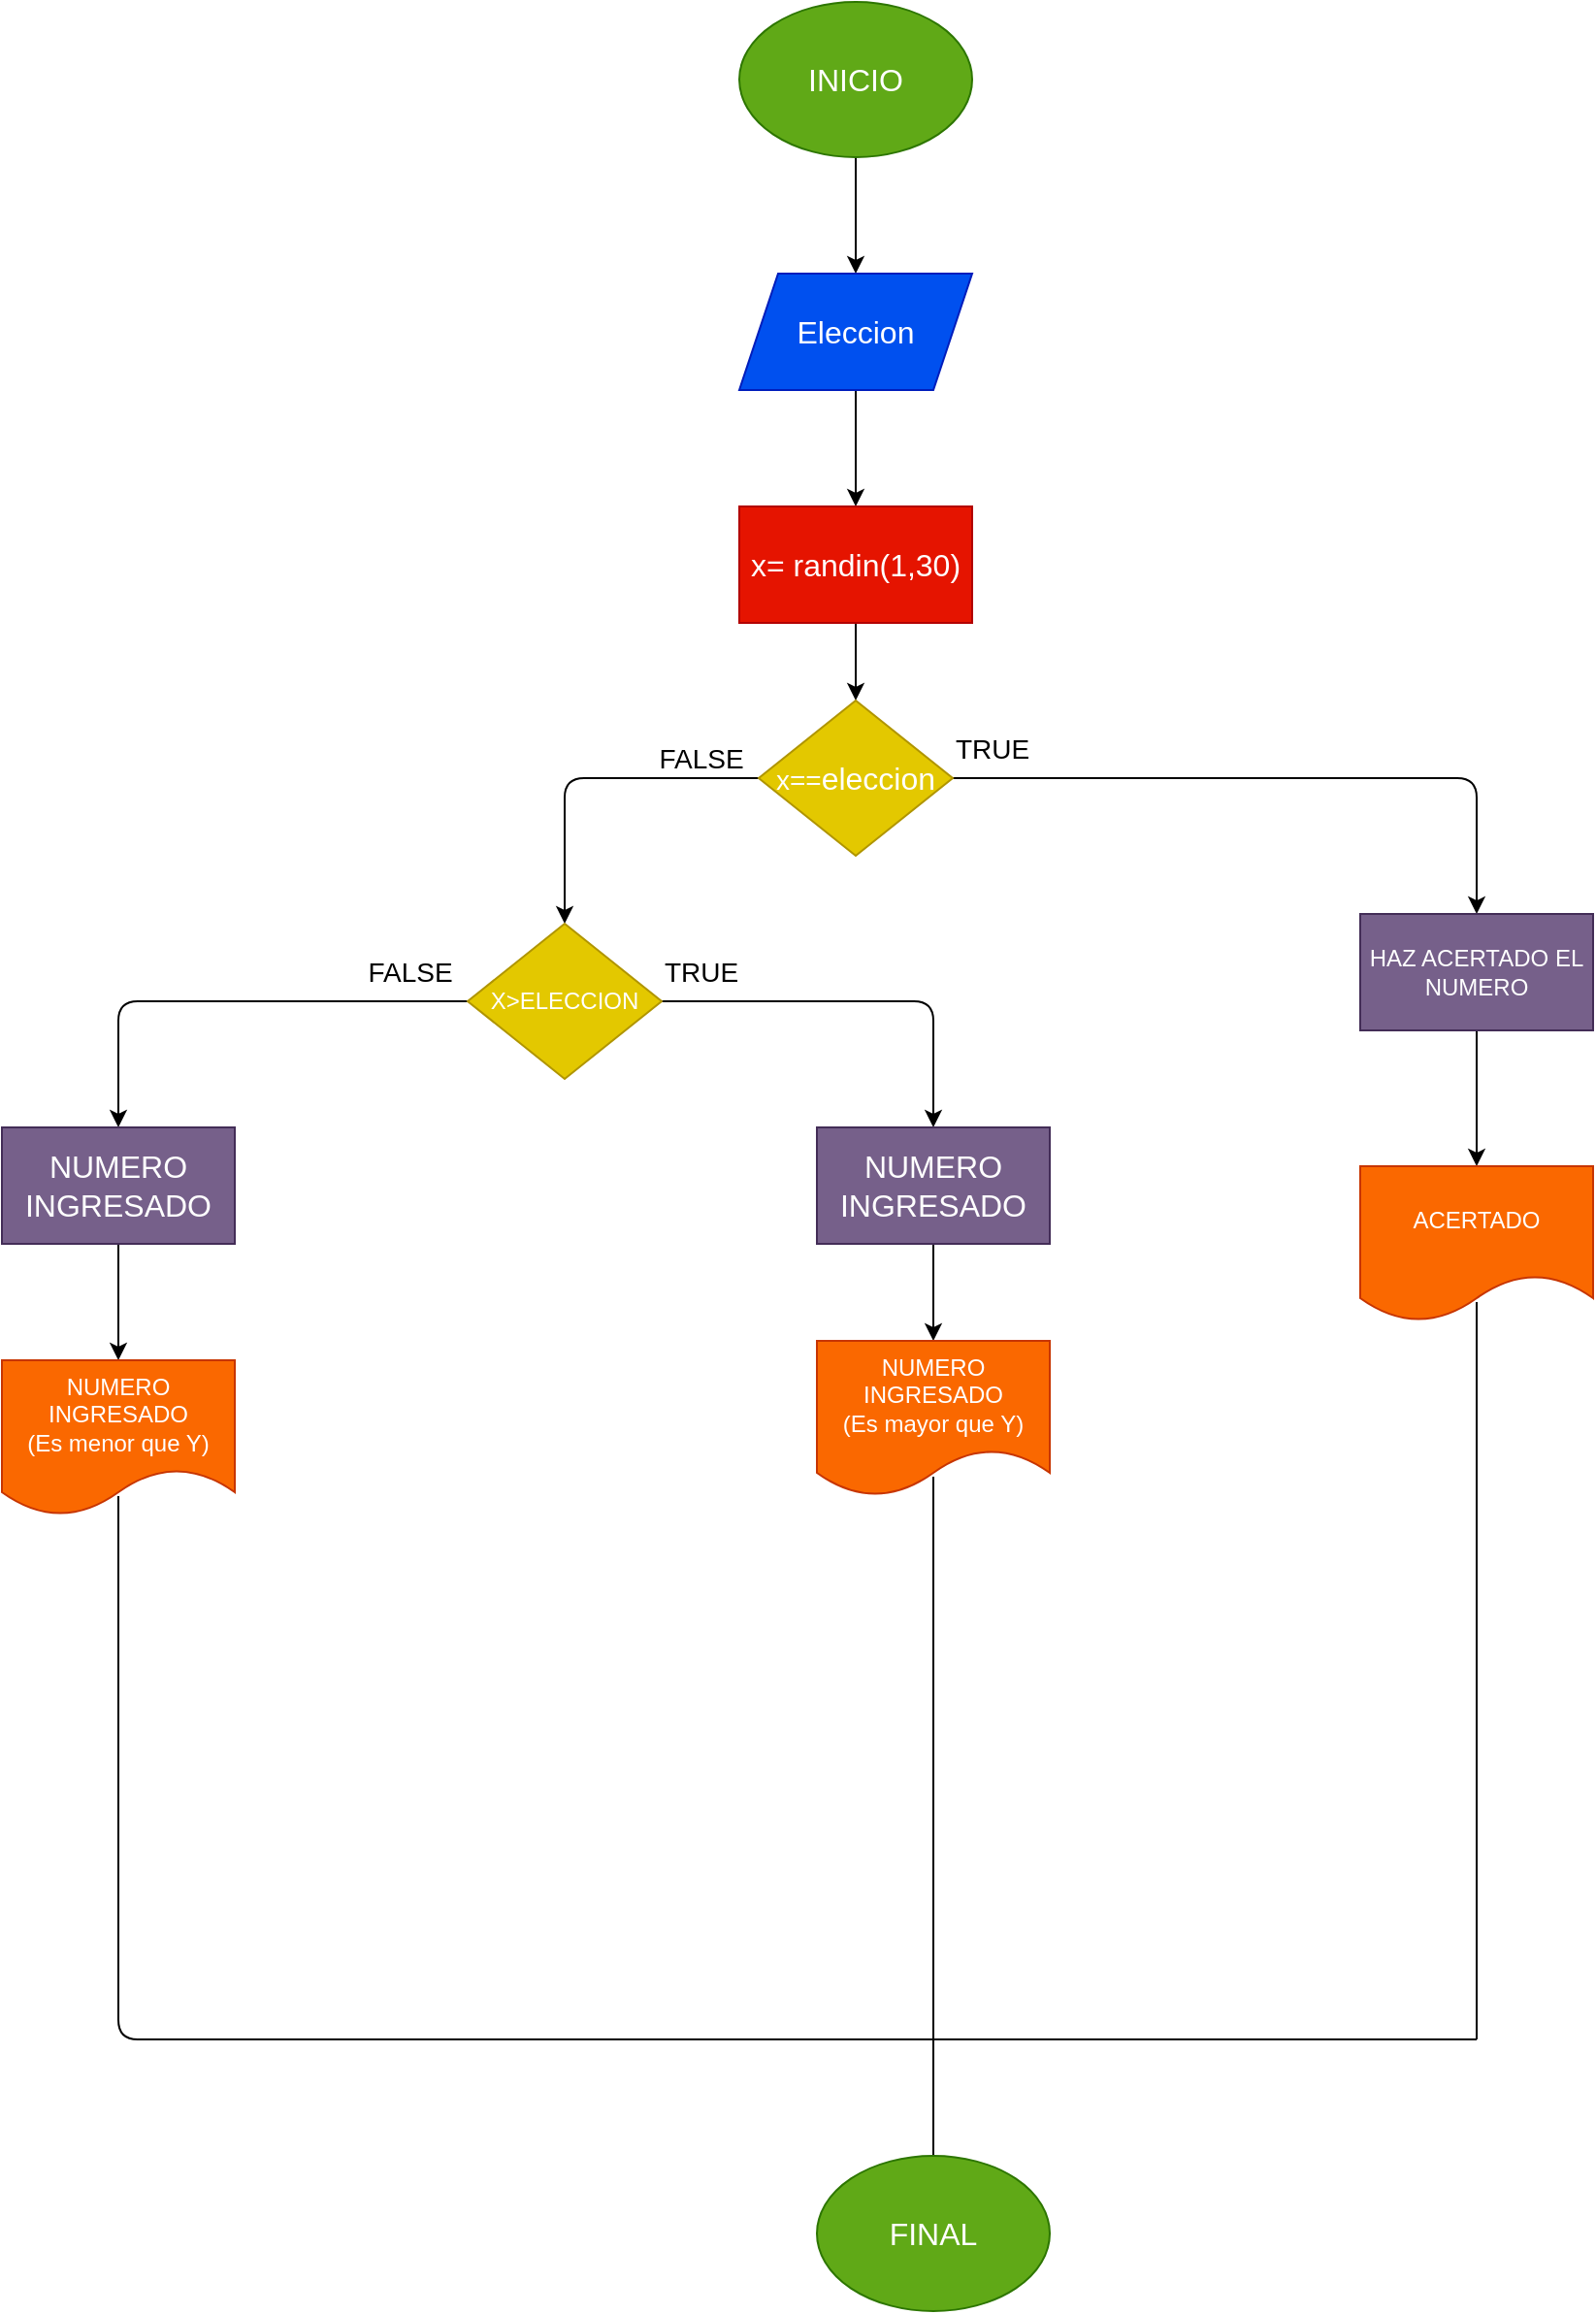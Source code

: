 <mxfile>
    <diagram id="uxL_amD0W_Aqv-trzL3p" name="Página-1">
        <mxGraphModel dx="1606" dy="542" grid="1" gridSize="10" guides="1" tooltips="1" connect="1" arrows="1" fold="1" page="1" pageScale="1" pageWidth="827" pageHeight="1169" math="0" shadow="0">
            <root>
                <mxCell id="0"/>
                <mxCell id="1" parent="0"/>
                <mxCell id="4" value="" style="edgeStyle=none;html=1;fontSize=18;" edge="1" parent="1" source="2" target="3">
                    <mxGeometry relative="1" as="geometry"/>
                </mxCell>
                <mxCell id="2" value="&lt;font size=&quot;3&quot;&gt;INICIO&lt;/font&gt;" style="ellipse;whiteSpace=wrap;html=1;fillColor=#60a917;fontColor=#ffffff;strokeColor=#2D7600;" vertex="1" parent="1">
                    <mxGeometry x="280" y="30" width="120" height="80" as="geometry"/>
                </mxCell>
                <mxCell id="6" value="" style="edgeStyle=none;html=1;fontSize=14;" edge="1" parent="1" source="3" target="5">
                    <mxGeometry relative="1" as="geometry"/>
                </mxCell>
                <mxCell id="3" value="&lt;font size=&quot;3&quot;&gt;Eleccion&lt;/font&gt;" style="shape=parallelogram;perimeter=parallelogramPerimeter;whiteSpace=wrap;html=1;fixedSize=1;fillColor=#0050ef;fontColor=#ffffff;strokeColor=#001DBC;" vertex="1" parent="1">
                    <mxGeometry x="280" y="170" width="120" height="60" as="geometry"/>
                </mxCell>
                <mxCell id="8" value="" style="edgeStyle=none;html=1;fontSize=14;" edge="1" parent="1" source="5" target="7">
                    <mxGeometry relative="1" as="geometry"/>
                </mxCell>
                <mxCell id="5" value="&lt;font size=&quot;3&quot;&gt;x= randin(1,30)&lt;/font&gt;" style="whiteSpace=wrap;html=1;fillColor=#e51400;fontColor=#ffffff;strokeColor=#B20000;" vertex="1" parent="1">
                    <mxGeometry x="280" y="290" width="120" height="60" as="geometry"/>
                </mxCell>
                <mxCell id="10" value="" style="edgeStyle=none;html=1;fontSize=14;" edge="1" parent="1" source="7" target="9">
                    <mxGeometry relative="1" as="geometry">
                        <Array as="points">
                            <mxPoint x="190" y="430"/>
                        </Array>
                    </mxGeometry>
                </mxCell>
                <mxCell id="16" value="" style="edgeStyle=none;html=1;fontSize=14;" edge="1" parent="1" source="7" target="15">
                    <mxGeometry relative="1" as="geometry">
                        <Array as="points">
                            <mxPoint x="660" y="430"/>
                        </Array>
                    </mxGeometry>
                </mxCell>
                <mxCell id="7" value="&lt;font style=&quot;font-size: 14px;&quot; color=&quot;#ffffff&quot;&gt;x==&lt;/font&gt;&lt;font size=&quot;3&quot; style=&quot;&quot; color=&quot;#ffffff&quot;&gt;eleccion&lt;/font&gt;&lt;font style=&quot;font-size: 12px;&quot; color=&quot;#ffffff&quot;&gt;&lt;/font&gt;" style="rhombus;whiteSpace=wrap;html=1;fillColor=#e3c800;fontColor=#000000;strokeColor=#B09500;" vertex="1" parent="1">
                    <mxGeometry x="290" y="390" width="100" height="80" as="geometry"/>
                </mxCell>
                <mxCell id="12" value="" style="edgeStyle=none;html=1;fontSize=14;" edge="1" parent="1" source="9" target="11">
                    <mxGeometry relative="1" as="geometry">
                        <Array as="points">
                            <mxPoint x="-40" y="545"/>
                        </Array>
                    </mxGeometry>
                </mxCell>
                <mxCell id="21" value="" style="edgeStyle=none;html=1;fontSize=14;" edge="1" parent="1" source="9" target="20">
                    <mxGeometry relative="1" as="geometry">
                        <Array as="points">
                            <mxPoint x="380" y="545"/>
                        </Array>
                    </mxGeometry>
                </mxCell>
                <mxCell id="9" value="&lt;font color=&quot;#ffffff&quot;&gt;X&amp;gt;ELECCION&lt;/font&gt;" style="rhombus;whiteSpace=wrap;html=1;fillColor=#e3c800;fontColor=#000000;strokeColor=#B09500;" vertex="1" parent="1">
                    <mxGeometry x="140" y="505" width="100" height="80" as="geometry"/>
                </mxCell>
                <mxCell id="14" value="" style="edgeStyle=none;html=1;fontSize=14;" edge="1" parent="1" source="11" target="13">
                    <mxGeometry relative="1" as="geometry"/>
                </mxCell>
                <mxCell id="11" value="&lt;font size=&quot;3&quot;&gt;NUMERO INGRESADO&lt;/font&gt;" style="whiteSpace=wrap;html=1;fillColor=#76608a;fontColor=#ffffff;strokeColor=#432D57;" vertex="1" parent="1">
                    <mxGeometry x="-100" y="610" width="120" height="60" as="geometry"/>
                </mxCell>
                <mxCell id="13" value="&lt;font color=&quot;#ffffff&quot;&gt;NUMERO INGRESADO&lt;br&gt;(Es menor que Y)&lt;br&gt;&lt;/font&gt;" style="shape=document;whiteSpace=wrap;html=1;boundedLbl=1;fillColor=#fa6800;fontColor=#000000;strokeColor=#C73500;" vertex="1" parent="1">
                    <mxGeometry x="-100" y="730" width="120" height="80" as="geometry"/>
                </mxCell>
                <mxCell id="19" value="" style="edgeStyle=none;html=1;fontSize=14;" edge="1" parent="1" source="15" target="18">
                    <mxGeometry relative="1" as="geometry"/>
                </mxCell>
                <mxCell id="15" value="HAZ ACERTADO EL NUMERO" style="whiteSpace=wrap;html=1;fillColor=#76608a;fontColor=#ffffff;strokeColor=#432D57;" vertex="1" parent="1">
                    <mxGeometry x="600" y="500" width="120" height="60" as="geometry"/>
                </mxCell>
                <mxCell id="18" value="&lt;font color=&quot;#ffffff&quot;&gt;ACERTADO&lt;/font&gt;" style="shape=document;whiteSpace=wrap;html=1;boundedLbl=1;fillColor=#fa6800;fontColor=#000000;strokeColor=#C73500;" vertex="1" parent="1">
                    <mxGeometry x="600" y="630" width="120" height="80" as="geometry"/>
                </mxCell>
                <mxCell id="23" value="" style="edgeStyle=none;html=1;fontSize=14;" edge="1" parent="1" source="20" target="22">
                    <mxGeometry relative="1" as="geometry"/>
                </mxCell>
                <mxCell id="20" value="&lt;font size=&quot;3&quot;&gt;NUMERO INGRESADO&lt;/font&gt;" style="whiteSpace=wrap;html=1;fillColor=#76608a;fontColor=#ffffff;strokeColor=#432D57;" vertex="1" parent="1">
                    <mxGeometry x="320" y="610" width="120" height="60" as="geometry"/>
                </mxCell>
                <mxCell id="22" value="&lt;font color=&quot;#ffffff&quot;&gt;NUMERO INGRESADO&lt;br&gt;(Es mayor que Y)&lt;br&gt;&lt;/font&gt;" style="shape=document;whiteSpace=wrap;html=1;boundedLbl=1;fillColor=#fa6800;fontColor=#000000;strokeColor=#C73500;" vertex="1" parent="1">
                    <mxGeometry x="320" y="720" width="120" height="80" as="geometry"/>
                </mxCell>
                <mxCell id="24" value="FALSE" style="text;html=1;align=center;verticalAlign=middle;resizable=0;points=[];autosize=1;strokeColor=none;fillColor=none;fontSize=14;" vertex="1" parent="1">
                    <mxGeometry x="225" y="405" width="70" height="30" as="geometry"/>
                </mxCell>
                <mxCell id="25" value="TRUE" style="text;html=1;align=center;verticalAlign=middle;resizable=0;points=[];autosize=1;strokeColor=none;fillColor=none;fontSize=14;" vertex="1" parent="1">
                    <mxGeometry x="380" y="400" width="60" height="30" as="geometry"/>
                </mxCell>
                <mxCell id="27" value="FALSE" style="text;html=1;align=center;verticalAlign=middle;resizable=0;points=[];autosize=1;strokeColor=none;fillColor=none;fontSize=14;" vertex="1" parent="1">
                    <mxGeometry x="75" y="515" width="70" height="30" as="geometry"/>
                </mxCell>
                <mxCell id="28" value="TRUE" style="text;html=1;align=center;verticalAlign=middle;resizable=0;points=[];autosize=1;strokeColor=none;fillColor=none;fontSize=14;" vertex="1" parent="1">
                    <mxGeometry x="230" y="515" width="60" height="30" as="geometry"/>
                </mxCell>
                <mxCell id="29" value="" style="endArrow=none;html=1;fontSize=14;fontColor=#FFFFFF;" edge="1" parent="1">
                    <mxGeometry width="50" height="50" relative="1" as="geometry">
                        <mxPoint x="660" y="1080" as="sourcePoint"/>
                        <mxPoint x="-40" y="800" as="targetPoint"/>
                        <Array as="points">
                            <mxPoint x="-40" y="1080"/>
                        </Array>
                    </mxGeometry>
                </mxCell>
                <mxCell id="30" value="" style="endArrow=none;html=1;fontSize=14;fontColor=#FFFFFF;" edge="1" parent="1">
                    <mxGeometry width="50" height="50" relative="1" as="geometry">
                        <mxPoint x="660" y="1080" as="sourcePoint"/>
                        <mxPoint x="660" y="700" as="targetPoint"/>
                    </mxGeometry>
                </mxCell>
                <mxCell id="31" value="" style="endArrow=none;html=1;fontSize=14;fontColor=#FFFFFF;" edge="1" parent="1">
                    <mxGeometry width="50" height="50" relative="1" as="geometry">
                        <mxPoint x="380" y="1080" as="sourcePoint"/>
                        <mxPoint x="380" y="790" as="targetPoint"/>
                    </mxGeometry>
                </mxCell>
                <mxCell id="32" value="" style="endArrow=none;html=1;fontSize=14;fontColor=#FFFFFF;exitX=0.5;exitY=0;exitDx=0;exitDy=0;" edge="1" parent="1" source="33">
                    <mxGeometry width="50" height="50" relative="1" as="geometry">
                        <mxPoint x="380" y="1160" as="sourcePoint"/>
                        <mxPoint x="380" y="1080" as="targetPoint"/>
                    </mxGeometry>
                </mxCell>
                <mxCell id="33" value="&lt;font size=&quot;3&quot;&gt;FINAL&lt;/font&gt;" style="ellipse;whiteSpace=wrap;html=1;fontSize=14;fontColor=#ffffff;fillColor=#60a917;strokeColor=#2D7600;" vertex="1" parent="1">
                    <mxGeometry x="320" y="1140" width="120" height="80" as="geometry"/>
                </mxCell>
            </root>
        </mxGraphModel>
    </diagram>
</mxfile>